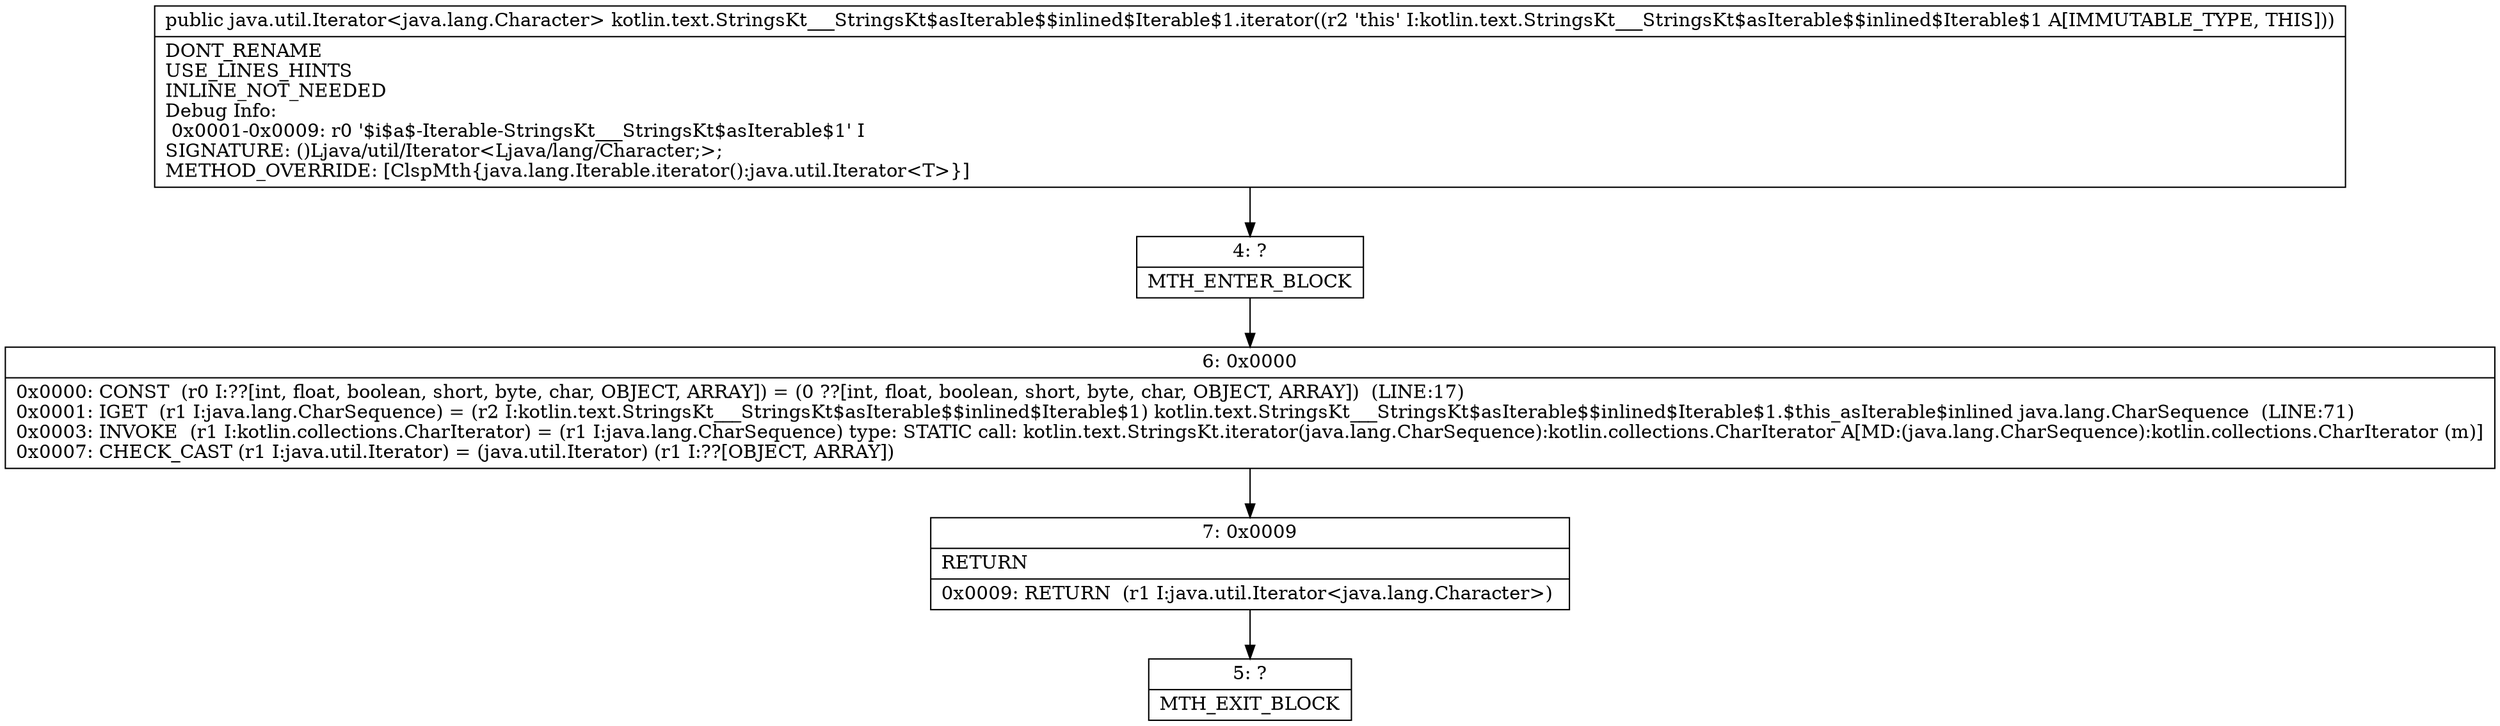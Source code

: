 digraph "CFG forkotlin.text.StringsKt___StringsKt$asIterable$$inlined$Iterable$1.iterator()Ljava\/util\/Iterator;" {
Node_4 [shape=record,label="{4\:\ ?|MTH_ENTER_BLOCK\l}"];
Node_6 [shape=record,label="{6\:\ 0x0000|0x0000: CONST  (r0 I:??[int, float, boolean, short, byte, char, OBJECT, ARRAY]) = (0 ??[int, float, boolean, short, byte, char, OBJECT, ARRAY])  (LINE:17)\l0x0001: IGET  (r1 I:java.lang.CharSequence) = (r2 I:kotlin.text.StringsKt___StringsKt$asIterable$$inlined$Iterable$1) kotlin.text.StringsKt___StringsKt$asIterable$$inlined$Iterable$1.$this_asIterable$inlined java.lang.CharSequence  (LINE:71)\l0x0003: INVOKE  (r1 I:kotlin.collections.CharIterator) = (r1 I:java.lang.CharSequence) type: STATIC call: kotlin.text.StringsKt.iterator(java.lang.CharSequence):kotlin.collections.CharIterator A[MD:(java.lang.CharSequence):kotlin.collections.CharIterator (m)]\l0x0007: CHECK_CAST (r1 I:java.util.Iterator) = (java.util.Iterator) (r1 I:??[OBJECT, ARRAY]) \l}"];
Node_7 [shape=record,label="{7\:\ 0x0009|RETURN\l|0x0009: RETURN  (r1 I:java.util.Iterator\<java.lang.Character\>) \l}"];
Node_5 [shape=record,label="{5\:\ ?|MTH_EXIT_BLOCK\l}"];
MethodNode[shape=record,label="{public java.util.Iterator\<java.lang.Character\> kotlin.text.StringsKt___StringsKt$asIterable$$inlined$Iterable$1.iterator((r2 'this' I:kotlin.text.StringsKt___StringsKt$asIterable$$inlined$Iterable$1 A[IMMUTABLE_TYPE, THIS]))  | DONT_RENAME\lUSE_LINES_HINTS\lINLINE_NOT_NEEDED\lDebug Info:\l  0x0001\-0x0009: r0 '$i$a$\-Iterable\-StringsKt___StringsKt$asIterable$1' I\lSIGNATURE: ()Ljava\/util\/Iterator\<Ljava\/lang\/Character;\>;\lMETHOD_OVERRIDE: [ClspMth\{java.lang.Iterable.iterator():java.util.Iterator\<T\>\}]\l}"];
MethodNode -> Node_4;Node_4 -> Node_6;
Node_6 -> Node_7;
Node_7 -> Node_5;
}


